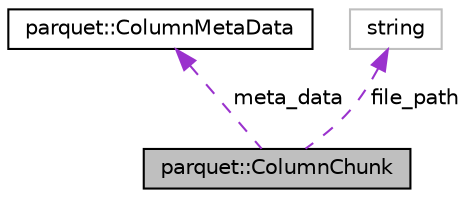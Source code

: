 digraph "parquet::ColumnChunk"
{
  edge [fontname="Helvetica",fontsize="10",labelfontname="Helvetica",labelfontsize="10"];
  node [fontname="Helvetica",fontsize="10",shape=record];
  Node1 [label="parquet::ColumnChunk",height=0.2,width=0.4,color="black", fillcolor="grey75", style="filled", fontcolor="black"];
  Node2 -> Node1 [dir="back",color="darkorchid3",fontsize="10",style="dashed",label=" meta_data" ,fontname="Helvetica"];
  Node2 [label="parquet::ColumnMetaData",height=0.2,width=0.4,color="black", fillcolor="white", style="filled",URL="$structparquet_1_1ColumnMetaData.html",tooltip="Thrift-derived struct describing a column of data. "];
  Node3 -> Node1 [dir="back",color="darkorchid3",fontsize="10",style="dashed",label=" file_path" ,fontname="Helvetica"];
  Node3 [label="string",height=0.2,width=0.4,color="grey75", fillcolor="white", style="filled"];
}
